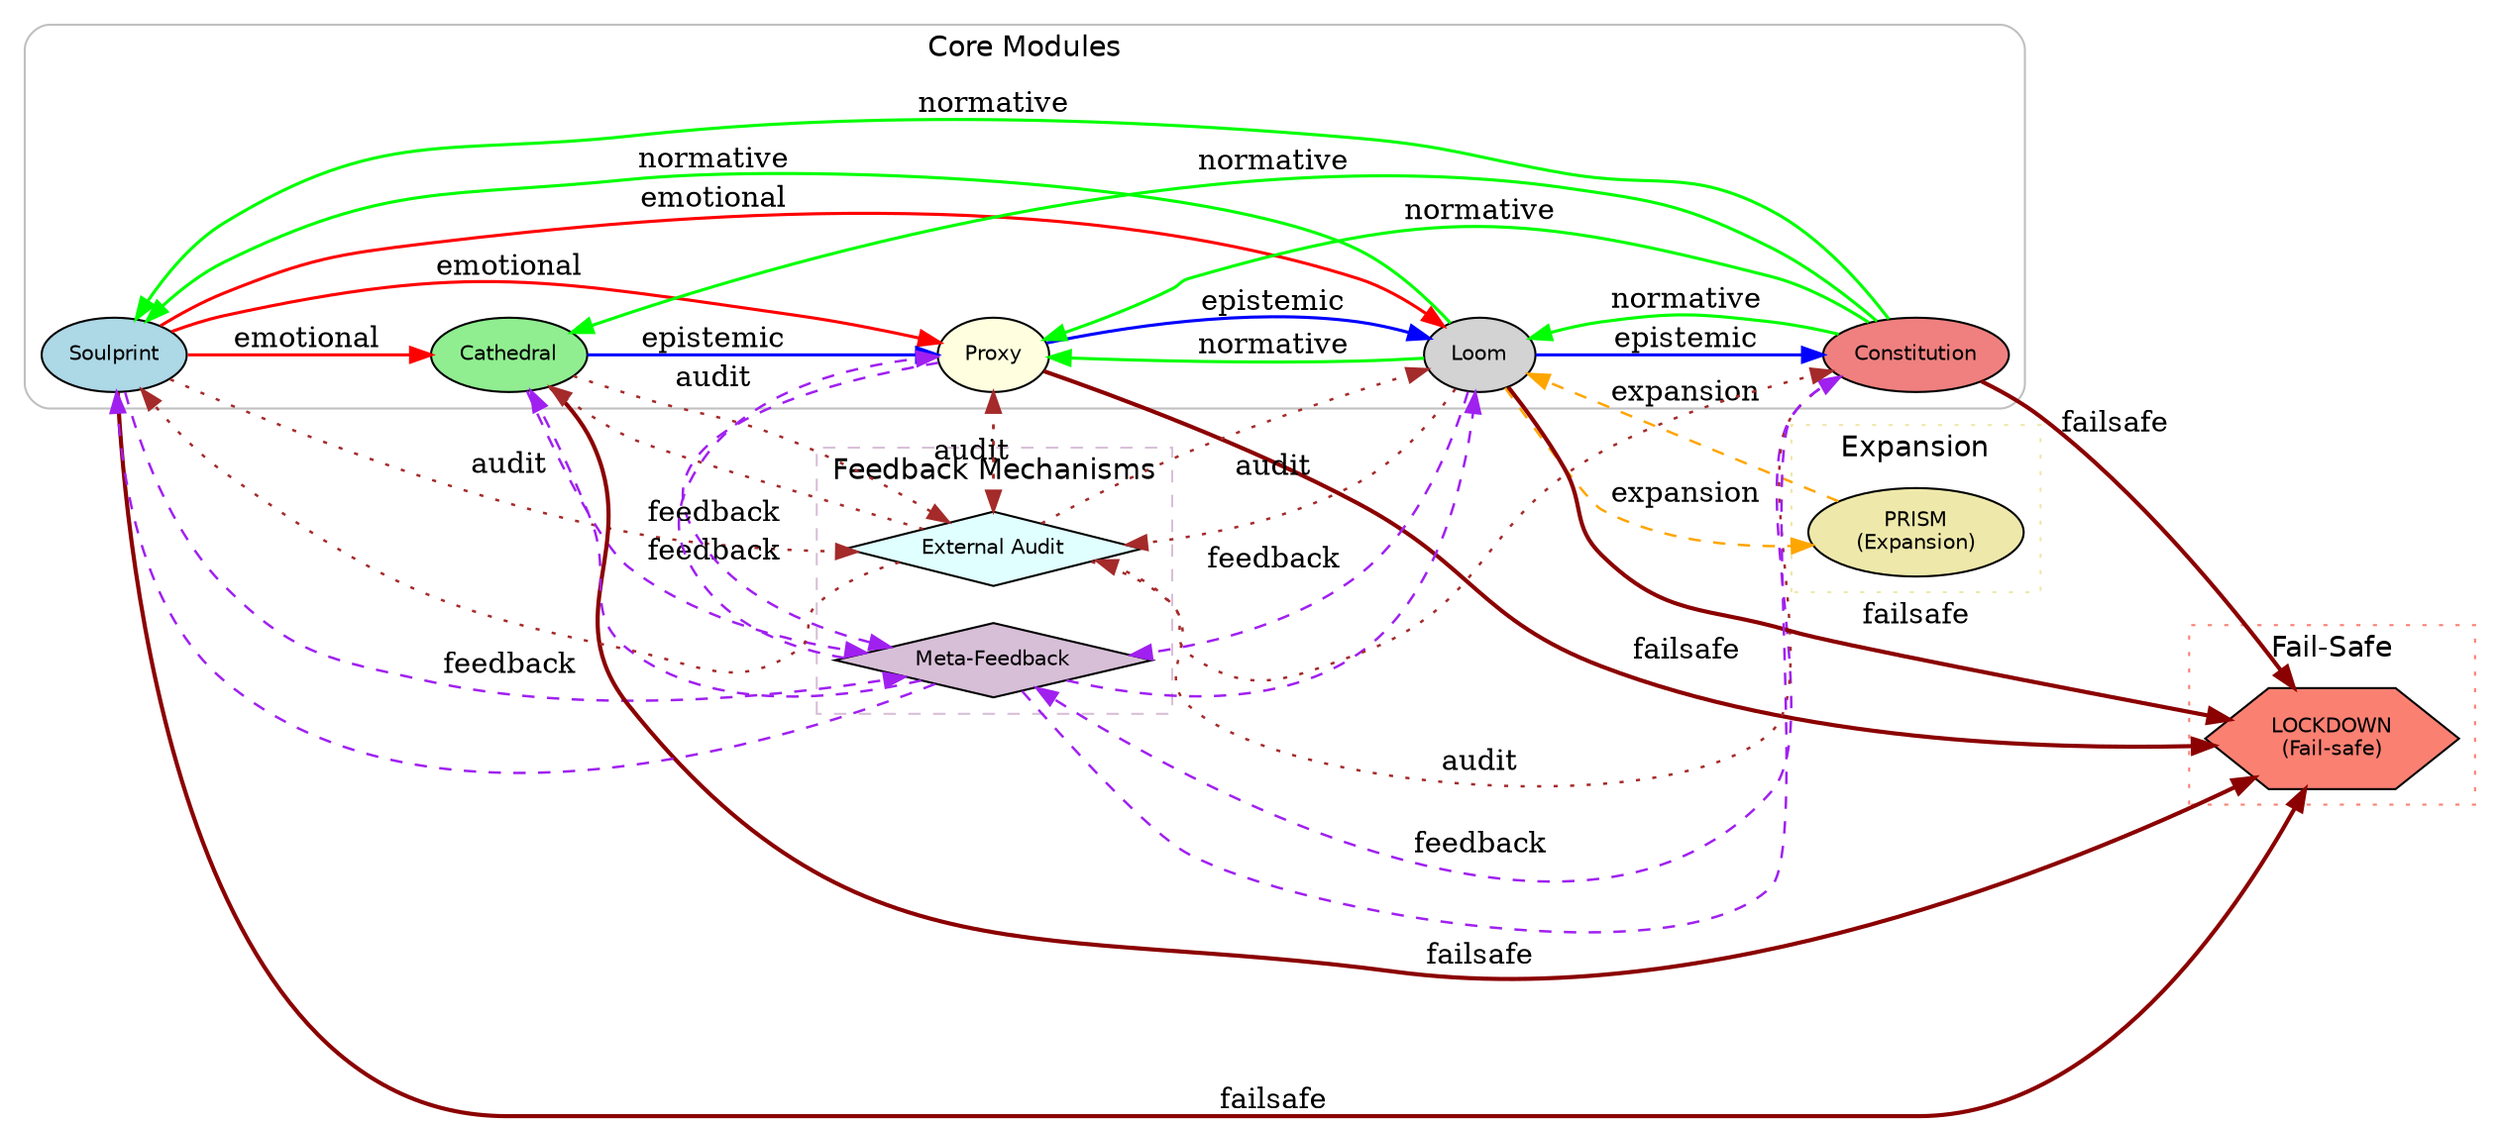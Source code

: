 digraph WeaveVisualMap {
    rankdir=LR;
    fontname="Helvetica";

    // Global node style
    node [style=filled, fontname="Helvetica", fontsize=10];

    // Core modules
    Soulprint    [shape=oval, fillcolor="lightblue", label="Soulprint"];
    Cathedral    [shape=oval, fillcolor="lightgreen", label="Cathedral"];
    Proxy        [shape=oval, fillcolor="lightyellow", label="Proxy"];
    Constitution [shape=oval, fillcolor="lightcoral", label="Constitution"];
    Loom         [shape=oval, fillcolor="lightgrey", label="Loom"];

    // Expansion submodule
    PRISM [shape=oval, fillcolor="palegoldenrod", label="PRISM\n(Expansion)"];

    // Feedback mechanisms
    MetaFeedback  [shape=diamond, fillcolor="thistle", label="Meta‑Feedback"];
    ExternalAudit [shape=diamond, fillcolor="lightcyan", label="External Audit"];

    // Fail‑safe
    LOCKDOWN [shape=hexagon, fillcolor="salmon", label="LOCKDOWN\n(Fail‑safe)"];

    // Emotional signal flow (red)
    Soulprint -> { Cathedral Proxy Loom } [color=red, penwidth=1.5, label=" emotional "];

    // Epistemic signal flow (blue)
    Cathedral -> Proxy           [color=blue, penwidth=1.5, label=" epistemic "];
    Proxy     -> Loom            [color=blue, penwidth=1.5, label=" epistemic "];
    Loom      -> Constitution    [color=blue, penwidth=1.5, label=" epistemic "];

    // Normative signal flow (green)
    Constitution -> { Soulprint Cathedral Proxy Loom } [color=green, penwidth=1.5, label=" normative "];
    Loom         -> { Proxy Soulprint }                [color=green, penwidth=1.5, label=" normative "];

    // Feedback loops (purple, dashed)
    { Soulprint Cathedral Proxy Constitution Loom } -> MetaFeedback [color=purple, style=dashed, penwidth=1.2, label="feedback"];
    MetaFeedback -> { Soulprint Cathedral Proxy Constitution Loom } [color=purple, style=dashed, penwidth=1.2];

    // External audit loops (brown, dotted)
    { Soulprint Cathedral Proxy Constitution Loom } -> ExternalAudit [color=brown, style=dotted, penwidth=1.2, label="audit"];
    ExternalAudit -> { Soulprint Cathedral Proxy Constitution Loom } [color=brown, style=dotted, penwidth=1.2];

    // Fail‑safe connections (dark red, bold)
    { Soulprint Cathedral Proxy Constitution Loom } -> LOCKDOWN [color=darkred, penwidth=2.0, label="failsafe"];

    // Expansion connections (orange, dashed)
    PRISM -> Loom [color=orange, style=dashed, penwidth=1.2, label="expansion"];
    Loom  -> PRISM [color=orange, style=dashed, penwidth=1.2, label="expansion"];

    // Core module cluster
    subgraph cluster_core {
        label="Core Modules";
        style=rounded;
        color="grey";
        Soulprint;
        Cathedral;
        Proxy;
        Constitution;
        Loom;
    }

    // Feedback cluster
    subgraph cluster_feedback {
        label="Feedback Mechanisms";
        style=dashed;
        color="thistle";
        MetaFeedback;
        ExternalAudit;
    }

    // Fail‑safe cluster
    subgraph cluster_safety {
        label="Fail‑Safe";
        style=dotted;
        color="salmon";
        LOCKDOWN;
    }

    // Expansion cluster
    subgraph cluster_expansion {
        label="Expansion";
        style=dotted;
        color="palegoldenrod";
        PRISM;
    }
}